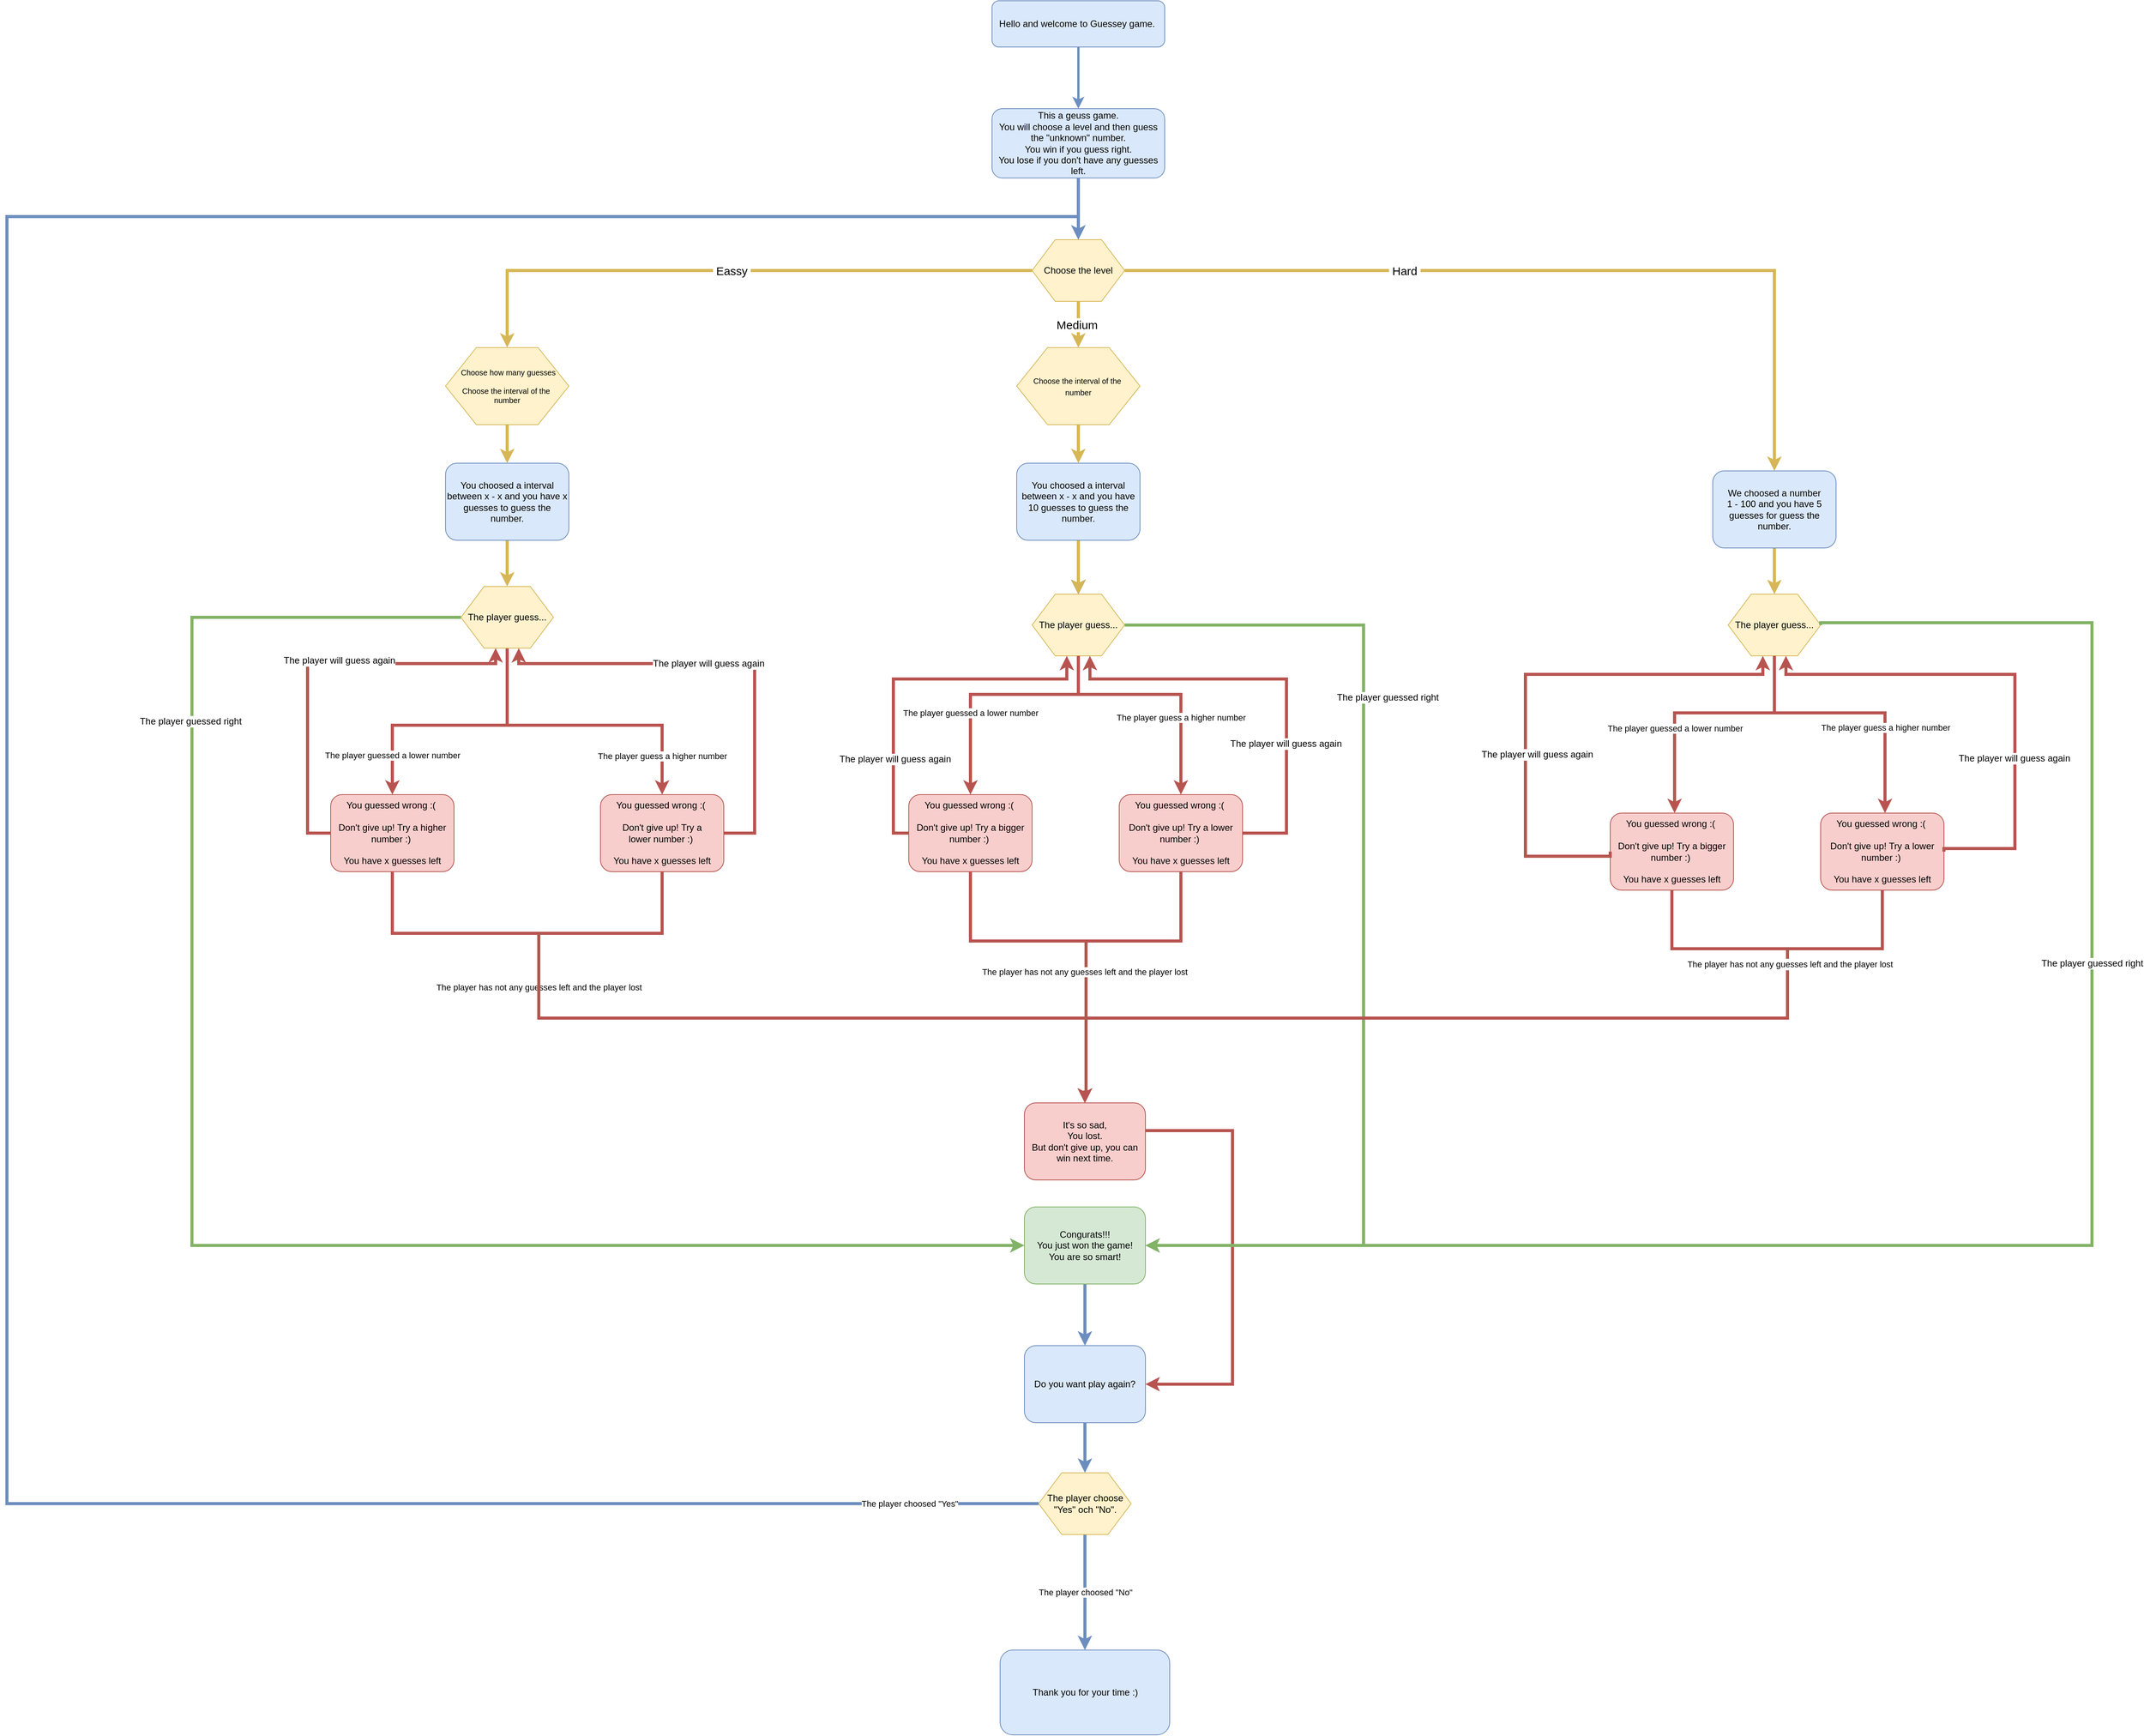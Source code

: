 <mxfile version="12.8.1" type="github">
  <diagram id="tMd9ICzVhDhLZQDkVzP8" name="Page-1">
    <mxGraphModel dx="4620" dy="1911" grid="1" gridSize="10" guides="1" tooltips="1" connect="1" arrows="1" fold="1" page="1" pageScale="1" pageWidth="583" pageHeight="827" math="0" shadow="0">
      <root>
        <mxCell id="0" />
        <mxCell id="1" parent="0" />
        <mxCell id="91jYhELarWI6QOGPaNz7-2" value="" style="edgeStyle=orthogonalEdgeStyle;rounded=0;orthogonalLoop=1;jettySize=auto;html=1;fillColor=#dae8fc;strokeColor=#6c8ebf;strokeWidth=3;" parent="1" source="4impifudvHxg1FR5p295-1" target="91jYhELarWI6QOGPaNz7-1" edge="1">
          <mxGeometry relative="1" as="geometry" />
        </mxCell>
        <mxCell id="4impifudvHxg1FR5p295-1" value="Hello and welcome to Guessey game.&amp;nbsp;" style="rounded=1;whiteSpace=wrap;html=1;fillColor=#dae8fc;strokeColor=#6c8ebf;" parent="1" vertex="1">
          <mxGeometry x="418" y="30" width="224" height="60" as="geometry" />
        </mxCell>
        <mxCell id="91jYhELarWI6QOGPaNz7-7" value="" style="edgeStyle=orthogonalEdgeStyle;rounded=0;orthogonalLoop=1;jettySize=auto;html=1;fillColor=#dae8fc;strokeColor=#6c8ebf;strokeWidth=4;" parent="1" source="91jYhELarWI6QOGPaNz7-1" target="91jYhELarWI6QOGPaNz7-5" edge="1">
          <mxGeometry relative="1" as="geometry" />
        </mxCell>
        <mxCell id="91jYhELarWI6QOGPaNz7-1" value="This a geuss game.&lt;br&gt;You will choose a level and then guess the &quot;unknown&quot; number.&lt;br&gt;You win if you guess right.&lt;br&gt;You lose if you don&#39;t have any guesses left." style="rounded=1;whiteSpace=wrap;html=1;fillColor=#dae8fc;strokeColor=#6c8ebf;" parent="1" vertex="1">
          <mxGeometry x="418" y="170" width="224" height="90" as="geometry" />
        </mxCell>
        <mxCell id="aeeU0JAFLcM3ZiU7aX7a-2" value="&lt;font style=&quot;font-size: 15px&quot;&gt;&amp;nbsp;Eassy&amp;nbsp;&lt;/font&gt;" style="edgeStyle=orthogonalEdgeStyle;rounded=0;orthogonalLoop=1;jettySize=auto;html=1;fillColor=#fff2cc;strokeColor=#d6b656;strokeWidth=4;" parent="1" source="91jYhELarWI6QOGPaNz7-5" target="aeeU0JAFLcM3ZiU7aX7a-1" edge="1">
          <mxGeometry relative="1" as="geometry" />
        </mxCell>
        <mxCell id="aeeU0JAFLcM3ZiU7aX7a-4" value="&lt;font style=&quot;font-size: 15px&quot;&gt;Medium&amp;nbsp;&lt;/font&gt;" style="edgeStyle=orthogonalEdgeStyle;rounded=0;orthogonalLoop=1;jettySize=auto;html=1;fillColor=#fff2cc;strokeColor=#d6b656;strokeWidth=4;" parent="1" source="91jYhELarWI6QOGPaNz7-5" target="aeeU0JAFLcM3ZiU7aX7a-3" edge="1">
          <mxGeometry relative="1" as="geometry" />
        </mxCell>
        <mxCell id="aeeU0JAFLcM3ZiU7aX7a-6" value="&lt;font style=&quot;font-size: 15px&quot;&gt;&amp;nbsp;Hard&amp;nbsp;&lt;/font&gt;" style="edgeStyle=orthogonalEdgeStyle;rounded=0;orthogonalLoop=1;jettySize=auto;html=1;entryX=0.5;entryY=0;entryDx=0;entryDy=0;fillColor=#fff2cc;strokeColor=#d6b656;strokeWidth=4;" parent="1" source="91jYhELarWI6QOGPaNz7-5" target="aeeU0JAFLcM3ZiU7aX7a-7" edge="1">
          <mxGeometry x="-0.343" relative="1" as="geometry">
            <mxPoint x="668.14" y="480" as="targetPoint" />
            <mxPoint as="offset" />
          </mxGeometry>
        </mxCell>
        <mxCell id="91jYhELarWI6QOGPaNz7-5" value="Choose the level" style="shape=hexagon;perimeter=hexagonPerimeter2;whiteSpace=wrap;html=1;fillColor=#fff2cc;strokeColor=#d6b656;" parent="1" vertex="1">
          <mxGeometry x="470" y="340" width="120" height="80" as="geometry" />
        </mxCell>
        <mxCell id="aeeU0JAFLcM3ZiU7aX7a-11" value="" style="edgeStyle=orthogonalEdgeStyle;rounded=0;orthogonalLoop=1;jettySize=auto;html=1;fillColor=#fff2cc;strokeColor=#d6b656;strokeWidth=4;" parent="1" source="aeeU0JAFLcM3ZiU7aX7a-3" target="aeeU0JAFLcM3ZiU7aX7a-10" edge="1">
          <mxGeometry relative="1" as="geometry" />
        </mxCell>
        <mxCell id="aeeU0JAFLcM3ZiU7aX7a-3" value="&lt;span style=&quot;font-size: 10px&quot;&gt;Choose the interval of the&amp;nbsp;&lt;/span&gt;&lt;br style=&quot;font-size: 10px&quot;&gt;&lt;span style=&quot;font-size: 10px&quot;&gt;number&lt;/span&gt;" style="shape=hexagon;perimeter=hexagonPerimeter2;whiteSpace=wrap;html=1;fillColor=#fff2cc;strokeColor=#d6b656;" parent="1" vertex="1">
          <mxGeometry x="450" y="480" width="160" height="100" as="geometry" />
        </mxCell>
        <mxCell id="aeeU0JAFLcM3ZiU7aX7a-9" value="" style="edgeStyle=orthogonalEdgeStyle;rounded=0;orthogonalLoop=1;jettySize=auto;html=1;fillColor=#fff2cc;strokeColor=#d6b656;strokeWidth=4;" parent="1" source="aeeU0JAFLcM3ZiU7aX7a-1" target="aeeU0JAFLcM3ZiU7aX7a-8" edge="1">
          <mxGeometry relative="1" as="geometry" />
        </mxCell>
        <mxCell id="aeeU0JAFLcM3ZiU7aX7a-1" value="&lt;p style=&quot;line-height: 120%&quot;&gt;&lt;/p&gt;&lt;div style=&quot;font-size: 10px&quot;&gt;&lt;font style=&quot;font-size: 10px&quot;&gt;&amp;nbsp;Choose how many guesses&lt;/font&gt;&lt;/div&gt;&lt;div style=&quot;font-size: 10px&quot;&gt;&lt;font style=&quot;font-size: 10px&quot;&gt;&lt;br&gt;&lt;/font&gt;&lt;/div&gt;&lt;div style=&quot;font-size: 10px&quot;&gt;&lt;font style=&quot;font-size: 10px&quot;&gt;Choose the interval of the&amp;nbsp;&lt;br&gt;number&lt;/font&gt;&lt;/div&gt;&lt;p&gt;&lt;/p&gt;" style="shape=hexagon;perimeter=hexagonPerimeter2;whiteSpace=wrap;html=1;fillColor=#fff2cc;strokeColor=#d6b656;" parent="1" vertex="1">
          <mxGeometry x="-291" y="480" width="160" height="100" as="geometry" />
        </mxCell>
        <mxCell id="rboigNYSe1umYh50FL72-60" style="edgeStyle=orthogonalEdgeStyle;rounded=0;orthogonalLoop=1;jettySize=auto;html=1;exitX=0.5;exitY=1;exitDx=0;exitDy=0;entryX=0.5;entryY=0;entryDx=0;entryDy=0;strokeWidth=4;fillColor=#fff2cc;strokeColor=#d6b656;" parent="1" source="aeeU0JAFLcM3ZiU7aX7a-7" target="rboigNYSe1umYh50FL72-37" edge="1">
          <mxGeometry relative="1" as="geometry" />
        </mxCell>
        <mxCell id="aeeU0JAFLcM3ZiU7aX7a-7" value="We choosed a number &lt;br&gt;1 - 100 and you have 5 guesses for guess the number." style="rounded=1;whiteSpace=wrap;html=1;fillColor=#dae8fc;strokeColor=#6c8ebf;" parent="1" vertex="1">
          <mxGeometry x="1353" y="640" width="160" height="100" as="geometry" />
        </mxCell>
        <mxCell id="aeeU0JAFLcM3ZiU7aX7a-16" value="" style="edgeStyle=orthogonalEdgeStyle;rounded=0;orthogonalLoop=1;jettySize=auto;html=1;strokeWidth=4;fillColor=#fff2cc;strokeColor=#d6b656;" parent="1" source="aeeU0JAFLcM3ZiU7aX7a-8" target="aeeU0JAFLcM3ZiU7aX7a-15" edge="1">
          <mxGeometry relative="1" as="geometry" />
        </mxCell>
        <mxCell id="aeeU0JAFLcM3ZiU7aX7a-8" value="You choosed a interval between x - x and you have x guesses to guess the number." style="rounded=1;whiteSpace=wrap;html=1;fillColor=#dae8fc;strokeColor=#6c8ebf;" parent="1" vertex="1">
          <mxGeometry x="-291" y="630" width="160" height="100" as="geometry" />
        </mxCell>
        <mxCell id="rboigNYSe1umYh50FL72-61" style="edgeStyle=orthogonalEdgeStyle;rounded=0;orthogonalLoop=1;jettySize=auto;html=1;exitX=0.5;exitY=1;exitDx=0;exitDy=0;strokeWidth=4;" parent="1" source="aeeU0JAFLcM3ZiU7aX7a-10" target="rboigNYSe1umYh50FL72-13" edge="1">
          <mxGeometry relative="1" as="geometry" />
        </mxCell>
        <mxCell id="rboigNYSe1umYh50FL72-64" value="" style="edgeStyle=orthogonalEdgeStyle;rounded=0;orthogonalLoop=1;jettySize=auto;html=1;strokeWidth=4;fillColor=#fff2cc;strokeColor=#d6b656;" parent="1" source="aeeU0JAFLcM3ZiU7aX7a-10" target="rboigNYSe1umYh50FL72-13" edge="1">
          <mxGeometry relative="1" as="geometry" />
        </mxCell>
        <mxCell id="aeeU0JAFLcM3ZiU7aX7a-10" value="You choosed a interval between x - x and you have 10 guesses to guess the number." style="rounded=1;whiteSpace=wrap;html=1;fillColor=#dae8fc;strokeColor=#6c8ebf;" parent="1" vertex="1">
          <mxGeometry x="450" y="630" width="160" height="100" as="geometry" />
        </mxCell>
        <mxCell id="pWS09eSrb2gzHep_VrF1-2" value="The player guess a higher number" style="edgeStyle=orthogonalEdgeStyle;rounded=0;orthogonalLoop=1;jettySize=auto;html=1;fillColor=#f8cecc;strokeColor=#b85450;strokeWidth=4;" parent="1" source="aeeU0JAFLcM3ZiU7aX7a-15" target="pWS09eSrb2gzHep_VrF1-1" edge="1">
          <mxGeometry x="0.744" relative="1" as="geometry">
            <mxPoint as="offset" />
            <Array as="points">
              <mxPoint x="-211" y="970" />
              <mxPoint x="-10" y="970" />
            </Array>
          </mxGeometry>
        </mxCell>
        <mxCell id="pWS09eSrb2gzHep_VrF1-8" value="" style="edgeStyle=orthogonalEdgeStyle;rounded=0;orthogonalLoop=1;jettySize=auto;html=1;entryX=0;entryY=0.5;entryDx=0;entryDy=0;exitX=0;exitY=0.5;exitDx=0;exitDy=0;fillColor=#d5e8d4;strokeColor=#82b366;strokeWidth=4;" parent="1" source="aeeU0JAFLcM3ZiU7aX7a-15" target="pWS09eSrb2gzHep_VrF1-4" edge="1">
          <mxGeometry relative="1" as="geometry">
            <mxPoint x="58.14" y="1105.0" as="targetPoint" />
            <Array as="points">
              <mxPoint x="-620" y="830" />
              <mxPoint x="-620" y="1645" />
            </Array>
            <mxPoint x="138.14" y="1105" as="sourcePoint" />
          </mxGeometry>
        </mxCell>
        <mxCell id="pWS09eSrb2gzHep_VrF1-9" value="The player guessed right" style="text;html=1;align=center;verticalAlign=middle;resizable=0;points=[];labelBackgroundColor=#ffffff;" parent="pWS09eSrb2gzHep_VrF1-8" vertex="1" connectable="0">
          <mxGeometry x="-0.569" y="-2" relative="1" as="geometry">
            <mxPoint as="offset" />
          </mxGeometry>
        </mxCell>
        <mxCell id="rboigNYSe1umYh50FL72-27" value="The player guessed a lower number" style="edgeStyle=orthogonalEdgeStyle;rounded=0;orthogonalLoop=1;jettySize=auto;html=1;exitX=0.5;exitY=1;exitDx=0;exitDy=0;entryX=0.5;entryY=0;entryDx=0;entryDy=0;fillColor=#f8cecc;strokeColor=#b85450;strokeWidth=4;" parent="1" source="aeeU0JAFLcM3ZiU7aX7a-15" target="rboigNYSe1umYh50FL72-26" edge="1">
          <mxGeometry x="0.7" relative="1" as="geometry">
            <Array as="points">
              <mxPoint x="-211" y="970" />
              <mxPoint x="-360" y="970" />
            </Array>
            <mxPoint as="offset" />
          </mxGeometry>
        </mxCell>
        <mxCell id="aeeU0JAFLcM3ZiU7aX7a-15" value="The player guess..." style="shape=hexagon;perimeter=hexagonPerimeter2;whiteSpace=wrap;html=1;fillColor=#fff2cc;strokeColor=#d6b656;" parent="1" vertex="1">
          <mxGeometry x="-271" y="790" width="120" height="80" as="geometry" />
        </mxCell>
        <mxCell id="pWS09eSrb2gzHep_VrF1-3" style="edgeStyle=orthogonalEdgeStyle;rounded=0;orthogonalLoop=1;jettySize=auto;html=1;entryX=0.625;entryY=1;entryDx=0;entryDy=0;exitX=1;exitY=0.5;exitDx=0;exitDy=0;fillColor=#f8cecc;strokeColor=#b85450;strokeWidth=4;" parent="1" source="pWS09eSrb2gzHep_VrF1-1" target="aeeU0JAFLcM3ZiU7aX7a-15" edge="1">
          <mxGeometry relative="1" as="geometry">
            <mxPoint x="328.14" y="830" as="targetPoint" />
            <Array as="points">
              <mxPoint x="110" y="1110" />
              <mxPoint x="110" y="890" />
              <mxPoint x="-196" y="890" />
            </Array>
          </mxGeometry>
        </mxCell>
        <mxCell id="pWS09eSrb2gzHep_VrF1-10" value="The player will guess again" style="text;html=1;align=center;verticalAlign=middle;resizable=0;points=[];labelBackgroundColor=#ffffff;" parent="pWS09eSrb2gzHep_VrF1-3" vertex="1" connectable="0">
          <mxGeometry x="0.082" y="-3" relative="1" as="geometry">
            <mxPoint x="-3" y="3" as="offset" />
          </mxGeometry>
        </mxCell>
        <mxCell id="rboigNYSe1umYh50FL72-6" value="The player has not any guesses left and the player lost" style="edgeStyle=orthogonalEdgeStyle;rounded=0;orthogonalLoop=1;jettySize=auto;html=1;entryX=0.5;entryY=0;entryDx=0;entryDy=0;exitX=0.5;exitY=1;exitDx=0;exitDy=0;strokeWidth=4;fillColor=#f8cecc;strokeColor=#b85450;" parent="1" source="pWS09eSrb2gzHep_VrF1-1" target="pWS09eSrb2gzHep_VrF1-11" edge="1">
          <mxGeometry x="-0.471" relative="1" as="geometry">
            <Array as="points">
              <mxPoint x="-10" y="1240" />
              <mxPoint x="-170" y="1240" />
              <mxPoint x="-170" y="1350" />
              <mxPoint x="540" y="1350" />
              <mxPoint x="540" y="1446" />
            </Array>
            <mxPoint as="offset" />
          </mxGeometry>
        </mxCell>
        <mxCell id="pWS09eSrb2gzHep_VrF1-1" value="You guessed wrong :(&amp;nbsp;&lt;br&gt;&lt;br&gt;Don&#39;t give up! Try a lower&amp;nbsp;number :)&amp;nbsp;&lt;br&gt;&lt;br&gt;You have x guesses left" style="rounded=1;whiteSpace=wrap;html=1;fillColor=#f8cecc;strokeColor=#b85450;" parent="1" vertex="1">
          <mxGeometry x="-90" y="1060" width="160" height="100" as="geometry" />
        </mxCell>
        <mxCell id="rboigNYSe1umYh50FL72-4" value="" style="edgeStyle=orthogonalEdgeStyle;rounded=0;orthogonalLoop=1;jettySize=auto;html=1;fillColor=#dae8fc;strokeColor=#6c8ebf;strokeWidth=4;" parent="1" source="pWS09eSrb2gzHep_VrF1-4" target="rboigNYSe1umYh50FL72-3" edge="1">
          <mxGeometry relative="1" as="geometry" />
        </mxCell>
        <mxCell id="pWS09eSrb2gzHep_VrF1-4" value="Congurats!!!&lt;br&gt;You just won the game!&lt;br&gt;You are so smart!" style="rounded=1;whiteSpace=wrap;html=1;fillColor=#d5e8d4;strokeColor=#82b366;" parent="1" vertex="1">
          <mxGeometry x="460" y="1595" width="157" height="100" as="geometry" />
        </mxCell>
        <mxCell id="gMWUqBxKWQdC93OmfEvJ-2" style="edgeStyle=orthogonalEdgeStyle;rounded=0;orthogonalLoop=1;jettySize=auto;html=1;exitX=0.5;exitY=1;exitDx=0;exitDy=0;entryX=0.5;entryY=0;entryDx=0;entryDy=0;strokeWidth=4;fillColor=#dae8fc;strokeColor=#6c8ebf;" edge="1" parent="1" source="rboigNYSe1umYh50FL72-3" target="gMWUqBxKWQdC93OmfEvJ-1">
          <mxGeometry relative="1" as="geometry" />
        </mxCell>
        <mxCell id="rboigNYSe1umYh50FL72-3" value="Do you want play again?" style="rounded=1;whiteSpace=wrap;html=1;fillColor=#dae8fc;strokeColor=#6c8ebf;" parent="1" vertex="1">
          <mxGeometry x="460" y="1775" width="157" height="100" as="geometry" />
        </mxCell>
        <mxCell id="pWS09eSrb2gzHep_VrF1-6" value="The player choosed &quot;Yes&quot;" style="edgeStyle=orthogonalEdgeStyle;rounded=0;orthogonalLoop=1;jettySize=auto;html=1;entryX=0.5;entryY=0;entryDx=0;entryDy=0;exitX=0;exitY=0.5;exitDx=0;exitDy=0;fillColor=#dae8fc;strokeColor=#6c8ebf;strokeWidth=4;" parent="1" source="gMWUqBxKWQdC93OmfEvJ-1" target="91jYhELarWI6QOGPaNz7-5" edge="1">
          <mxGeometry x="-0.924" relative="1" as="geometry">
            <Array as="points">
              <mxPoint x="-860" y="1980" />
              <mxPoint x="-860" y="310" />
              <mxPoint x="530" y="310" />
            </Array>
            <mxPoint x="227.64" y="1725" as="sourcePoint" />
            <mxPoint x="194.14" y="380" as="targetPoint" />
            <mxPoint x="1" as="offset" />
          </mxGeometry>
        </mxCell>
        <mxCell id="rboigNYSe1umYh50FL72-1" style="edgeStyle=orthogonalEdgeStyle;rounded=0;orthogonalLoop=1;jettySize=auto;html=1;entryX=1;entryY=0.5;entryDx=0;entryDy=0;fillColor=#f8cecc;strokeColor=#b85450;strokeWidth=4;" parent="1" source="pWS09eSrb2gzHep_VrF1-11" target="rboigNYSe1umYh50FL72-3" edge="1">
          <mxGeometry relative="1" as="geometry">
            <mxPoint x="515.111" y="1832.2" as="targetPoint" />
            <Array as="points">
              <mxPoint x="730" y="1496" />
              <mxPoint x="730" y="1825" />
            </Array>
          </mxGeometry>
        </mxCell>
        <mxCell id="pWS09eSrb2gzHep_VrF1-11" value="It&#39;s so sad,&lt;br&gt;You lost.&lt;br&gt;But don&#39;t give up, you can win next time." style="rounded=1;whiteSpace=wrap;html=1;fillColor=#f8cecc;strokeColor=#b85450;" parent="1" vertex="1">
          <mxGeometry x="460" y="1460" width="157" height="100" as="geometry" />
        </mxCell>
        <mxCell id="rboigNYSe1umYh50FL72-5" value="&amp;nbsp; &amp;nbsp; &amp;nbsp; &amp;nbsp; &amp;nbsp;" style="text;html=1;align=center;verticalAlign=middle;resizable=0;points=[];autosize=1;" parent="1" vertex="1">
          <mxGeometry x="705.14" y="994" width="50" height="20" as="geometry" />
        </mxCell>
        <mxCell id="rboigNYSe1umYh50FL72-23" value="The player guess a higher number" style="edgeStyle=orthogonalEdgeStyle;rounded=0;orthogonalLoop=1;jettySize=auto;html=1;exitX=0.5;exitY=1;exitDx=0;exitDy=0;entryX=0.5;entryY=0;entryDx=0;entryDy=0;fillColor=#f8cecc;strokeColor=#b85450;strokeWidth=4;" parent="1" source="rboigNYSe1umYh50FL72-13" target="rboigNYSe1umYh50FL72-17" edge="1">
          <mxGeometry x="0.361" relative="1" as="geometry">
            <Array as="points">
              <mxPoint x="530" y="930" />
              <mxPoint x="663" y="930" />
            </Array>
            <mxPoint as="offset" />
          </mxGeometry>
        </mxCell>
        <mxCell id="rboigNYSe1umYh50FL72-35" style="edgeStyle=orthogonalEdgeStyle;rounded=0;orthogonalLoop=1;jettySize=auto;html=1;entryX=1;entryY=0.5;entryDx=0;entryDy=0;fillColor=#d5e8d4;strokeColor=#82b366;strokeWidth=4;" parent="1" source="rboigNYSe1umYh50FL72-13" target="pWS09eSrb2gzHep_VrF1-4" edge="1">
          <mxGeometry relative="1" as="geometry">
            <Array as="points">
              <mxPoint x="900" y="840" />
              <mxPoint x="900" y="1645" />
            </Array>
          </mxGeometry>
        </mxCell>
        <mxCell id="rboigNYSe1umYh50FL72-36" value="The player guessed right" style="text;html=1;align=center;verticalAlign=middle;resizable=0;points=[];labelBackgroundColor=#ffffff;" parent="rboigNYSe1umYh50FL72-35" vertex="1" connectable="0">
          <mxGeometry x="-0.59" y="-54" relative="1" as="geometry">
            <mxPoint x="54" y="40" as="offset" />
          </mxGeometry>
        </mxCell>
        <mxCell id="rboigNYSe1umYh50FL72-13" value="The player guess..." style="shape=hexagon;perimeter=hexagonPerimeter2;whiteSpace=wrap;html=1;fillColor=#fff2cc;strokeColor=#d6b656;" parent="1" vertex="1">
          <mxGeometry x="470" y="800" width="120" height="80" as="geometry" />
        </mxCell>
        <mxCell id="rboigNYSe1umYh50FL72-14" value="The player guessed a lower number" style="edgeStyle=orthogonalEdgeStyle;rounded=0;orthogonalLoop=1;jettySize=auto;html=1;exitX=0.5;exitY=1;exitDx=0;exitDy=0;entryX=0.5;entryY=0;entryDx=0;entryDy=0;fillColor=#f8cecc;strokeColor=#b85450;strokeWidth=4;" parent="1" source="rboigNYSe1umYh50FL72-13" target="rboigNYSe1umYh50FL72-15" edge="1">
          <mxGeometry x="0.338" relative="1" as="geometry">
            <mxPoint as="offset" />
            <mxPoint x="502" y="909" as="sourcePoint" />
            <mxPoint x="501.5" y="1099" as="targetPoint" />
            <Array as="points">
              <mxPoint x="530" y="930" />
              <mxPoint x="390" y="930" />
            </Array>
          </mxGeometry>
        </mxCell>
        <mxCell id="rboigNYSe1umYh50FL72-22" style="edgeStyle=orthogonalEdgeStyle;rounded=0;orthogonalLoop=1;jettySize=auto;html=1;exitX=0.5;exitY=1;exitDx=0;exitDy=0;entryX=0.5;entryY=0;entryDx=0;entryDy=0;strokeWidth=4;fillColor=#f8cecc;strokeColor=#b85450;" parent="1" source="rboigNYSe1umYh50FL72-15" target="pWS09eSrb2gzHep_VrF1-11" edge="1">
          <mxGeometry relative="1" as="geometry">
            <Array as="points">
              <mxPoint x="390" y="1250" />
              <mxPoint x="540" y="1250" />
              <mxPoint x="540" y="1446" />
            </Array>
          </mxGeometry>
        </mxCell>
        <mxCell id="rboigNYSe1umYh50FL72-33" style="edgeStyle=orthogonalEdgeStyle;rounded=0;orthogonalLoop=1;jettySize=auto;html=1;entryX=0.375;entryY=1;entryDx=0;entryDy=0;fillColor=#f8cecc;strokeColor=#b85450;strokeWidth=4;" parent="1" source="rboigNYSe1umYh50FL72-15" target="rboigNYSe1umYh50FL72-13" edge="1">
          <mxGeometry relative="1" as="geometry">
            <Array as="points">
              <mxPoint x="290" y="1110" />
              <mxPoint x="290" y="910" />
              <mxPoint x="515" y="910" />
            </Array>
          </mxGeometry>
        </mxCell>
        <mxCell id="rboigNYSe1umYh50FL72-34" value="The player will guess again" style="text;html=1;align=center;verticalAlign=middle;resizable=0;points=[];labelBackgroundColor=#ffffff;" parent="rboigNYSe1umYh50FL72-33" vertex="1" connectable="0">
          <mxGeometry x="0.384" y="1" relative="1" as="geometry">
            <mxPoint x="-106.57" y="105" as="offset" />
          </mxGeometry>
        </mxCell>
        <mxCell id="rboigNYSe1umYh50FL72-15" value="You guessed wrong :(&amp;nbsp;&lt;br&gt;&lt;br&gt;Don&#39;t give up! Try a bigger number :)&amp;nbsp;&lt;br&gt;&lt;br&gt;You have x guesses left" style="rounded=1;whiteSpace=wrap;html=1;fillColor=#f8cecc;strokeColor=#b85450;" parent="1" vertex="1">
          <mxGeometry x="310" y="1060" width="160" height="100" as="geometry" />
        </mxCell>
        <mxCell id="rboigNYSe1umYh50FL72-16" value="The player has not any guesses left and the player lost" style="edgeStyle=orthogonalEdgeStyle;rounded=0;orthogonalLoop=1;jettySize=auto;html=1;entryX=0.5;entryY=0;entryDx=0;entryDy=0;exitX=0.5;exitY=1;exitDx=0;exitDy=0;fillColor=#f8cecc;strokeColor=#b85450;strokeWidth=4;" parent="1" source="rboigNYSe1umYh50FL72-17" target="pWS09eSrb2gzHep_VrF1-11" edge="1">
          <mxGeometry x="0.192" y="-2" relative="1" as="geometry">
            <mxPoint x="500" y="1220" as="sourcePoint" />
            <mxPoint x="450.03" y="1446" as="targetPoint" />
            <Array as="points">
              <mxPoint x="663" y="1250" />
              <mxPoint x="540" y="1250" />
              <mxPoint x="540" y="1446" />
            </Array>
            <mxPoint as="offset" />
          </mxGeometry>
        </mxCell>
        <mxCell id="rboigNYSe1umYh50FL72-31" style="edgeStyle=orthogonalEdgeStyle;rounded=0;orthogonalLoop=1;jettySize=auto;html=1;entryX=0.625;entryY=1;entryDx=0;entryDy=0;fillColor=#f8cecc;strokeColor=#b85450;strokeWidth=4;" parent="1" source="rboigNYSe1umYh50FL72-17" target="rboigNYSe1umYh50FL72-13" edge="1">
          <mxGeometry relative="1" as="geometry">
            <Array as="points">
              <mxPoint x="800" y="1110" />
              <mxPoint x="800" y="910" />
              <mxPoint x="545" y="910" />
            </Array>
          </mxGeometry>
        </mxCell>
        <mxCell id="rboigNYSe1umYh50FL72-32" value="The player will guess again" style="text;html=1;align=center;verticalAlign=middle;resizable=0;points=[];labelBackgroundColor=#ffffff;" parent="rboigNYSe1umYh50FL72-31" vertex="1" connectable="0">
          <mxGeometry x="-0.202" y="1" relative="1" as="geometry">
            <mxPoint y="43" as="offset" />
          </mxGeometry>
        </mxCell>
        <mxCell id="rboigNYSe1umYh50FL72-17" value="You guessed wrong :(&amp;nbsp;&lt;br&gt;&lt;br&gt;Don&#39;t give up! Try a lower number :)&amp;nbsp;&lt;br&gt;&lt;br&gt;You have x guesses left" style="rounded=1;whiteSpace=wrap;html=1;fillColor=#f8cecc;strokeColor=#b85450;" parent="1" vertex="1">
          <mxGeometry x="583" y="1060" width="160" height="100" as="geometry" />
        </mxCell>
        <mxCell id="rboigNYSe1umYh50FL72-28" style="edgeStyle=orthogonalEdgeStyle;rounded=0;orthogonalLoop=1;jettySize=auto;html=1;exitX=0.5;exitY=1;exitDx=0;exitDy=0;strokeWidth=4;fillColor=#f8cecc;strokeColor=#b85450;entryX=0.5;entryY=0;entryDx=0;entryDy=0;" parent="1" source="rboigNYSe1umYh50FL72-26" target="pWS09eSrb2gzHep_VrF1-11" edge="1">
          <mxGeometry relative="1" as="geometry">
            <mxPoint x="540" y="1450" as="targetPoint" />
            <Array as="points">
              <mxPoint x="-360" y="1240" />
              <mxPoint x="-170" y="1240" />
              <mxPoint x="-170" y="1350" />
              <mxPoint x="540" y="1350" />
              <mxPoint x="540" y="1446" />
            </Array>
          </mxGeometry>
        </mxCell>
        <mxCell id="rboigNYSe1umYh50FL72-29" style="edgeStyle=orthogonalEdgeStyle;rounded=0;orthogonalLoop=1;jettySize=auto;html=1;entryX=0.375;entryY=1;entryDx=0;entryDy=0;fillColor=#f8cecc;strokeColor=#b85450;strokeWidth=4;" parent="1" source="rboigNYSe1umYh50FL72-26" target="aeeU0JAFLcM3ZiU7aX7a-15" edge="1">
          <mxGeometry relative="1" as="geometry">
            <Array as="points">
              <mxPoint x="-470" y="1110" />
              <mxPoint x="-470" y="890" />
              <mxPoint x="-226" y="890" />
            </Array>
          </mxGeometry>
        </mxCell>
        <mxCell id="rboigNYSe1umYh50FL72-30" value="The player will guess again" style="text;html=1;align=center;verticalAlign=middle;resizable=0;points=[];labelBackgroundColor=#ffffff;" parent="rboigNYSe1umYh50FL72-29" vertex="1" connectable="0">
          <mxGeometry x="0.132" y="4" relative="1" as="geometry">
            <mxPoint as="offset" />
          </mxGeometry>
        </mxCell>
        <mxCell id="rboigNYSe1umYh50FL72-26" value="You guessed wrong :(&amp;nbsp;&lt;br&gt;&lt;br&gt;Don&#39;t give up! Try a higher number :)&amp;nbsp;&lt;br&gt;&lt;br&gt;You have x guesses left" style="rounded=1;whiteSpace=wrap;html=1;fillColor=#f8cecc;strokeColor=#b85450;" parent="1" vertex="1">
          <mxGeometry x="-440" y="1060" width="160" height="100" as="geometry" />
        </mxCell>
        <mxCell id="rboigNYSe1umYh50FL72-37" value="The player guess..." style="shape=hexagon;perimeter=hexagonPerimeter2;whiteSpace=wrap;html=1;fillColor=#fff2cc;strokeColor=#d6b656;" parent="1" vertex="1">
          <mxGeometry x="1373" y="800" width="120" height="80" as="geometry" />
        </mxCell>
        <mxCell id="rboigNYSe1umYh50FL72-58" style="edgeStyle=orthogonalEdgeStyle;rounded=0;orthogonalLoop=1;jettySize=auto;html=1;entryX=0.5;entryY=0;entryDx=0;entryDy=0;fillColor=#f8cecc;strokeColor=#b85450;strokeWidth=4;" parent="1" source="rboigNYSe1umYh50FL72-38" target="pWS09eSrb2gzHep_VrF1-11" edge="1">
          <mxGeometry relative="1" as="geometry">
            <mxPoint x="1090" y="1410" as="targetPoint" />
            <Array as="points">
              <mxPoint x="1573" y="1260" />
              <mxPoint x="1450" y="1260" />
              <mxPoint x="1450" y="1350" />
              <mxPoint x="540" y="1350" />
              <mxPoint x="540" y="1446" />
            </Array>
          </mxGeometry>
        </mxCell>
        <mxCell id="rboigNYSe1umYh50FL72-38" value="You guessed wrong :(&amp;nbsp;&lt;br&gt;&lt;br&gt;Don&#39;t give up! Try a lower number :)&amp;nbsp;&lt;br&gt;&lt;br&gt;You have x guesses left" style="rounded=1;whiteSpace=wrap;html=1;fillColor=#f8cecc;strokeColor=#b85450;" parent="1" vertex="1">
          <mxGeometry x="1493" y="1084" width="160" height="100" as="geometry" />
        </mxCell>
        <mxCell id="rboigNYSe1umYh50FL72-56" style="edgeStyle=orthogonalEdgeStyle;rounded=0;orthogonalLoop=1;jettySize=auto;html=1;entryX=0.5;entryY=0;entryDx=0;entryDy=0;fillColor=#f8cecc;strokeColor=#b85450;strokeWidth=4;" parent="1" source="rboigNYSe1umYh50FL72-39" target="pWS09eSrb2gzHep_VrF1-11" edge="1">
          <mxGeometry relative="1" as="geometry">
            <mxPoint x="820" y="1370" as="targetPoint" />
            <Array as="points">
              <mxPoint x="1300" y="1260" />
              <mxPoint x="1450" y="1260" />
              <mxPoint x="1450" y="1350" />
              <mxPoint x="540" y="1350" />
              <mxPoint x="540" y="1446" />
            </Array>
          </mxGeometry>
        </mxCell>
        <mxCell id="rboigNYSe1umYh50FL72-59" value="&lt;span style=&quot;font-size: 11px&quot;&gt;The player has not any guesses left and the player lost&lt;/span&gt;" style="text;html=1;align=center;verticalAlign=middle;resizable=0;points=[];labelBackgroundColor=#ffffff;" parent="rboigNYSe1umYh50FL72-56" vertex="1" connectable="0">
          <mxGeometry x="-0.633" y="3" relative="1" as="geometry">
            <mxPoint as="offset" />
          </mxGeometry>
        </mxCell>
        <mxCell id="rboigNYSe1umYh50FL72-39" value="You guessed wrong :(&amp;nbsp;&lt;br&gt;&lt;br&gt;Don&#39;t give up! Try a bigger number :)&amp;nbsp;&lt;br&gt;&lt;br&gt;You have x guesses left" style="rounded=1;whiteSpace=wrap;html=1;fillColor=#f8cecc;strokeColor=#b85450;" parent="1" vertex="1">
          <mxGeometry x="1220" y="1084" width="160" height="100" as="geometry" />
        </mxCell>
        <mxCell id="rboigNYSe1umYh50FL72-40" style="edgeStyle=orthogonalEdgeStyle;rounded=0;orthogonalLoop=1;jettySize=auto;html=1;entryX=0.625;entryY=1;entryDx=0;entryDy=0;exitX=1;exitY=0.5;exitDx=0;exitDy=0;fillColor=#f8cecc;strokeColor=#b85450;strokeWidth=4;" parent="1" source="rboigNYSe1umYh50FL72-38" target="rboigNYSe1umYh50FL72-37" edge="1">
          <mxGeometry relative="1" as="geometry">
            <mxPoint x="1688" y="1130" as="sourcePoint" />
            <mxPoint x="1490" y="900" as="targetPoint" />
            <Array as="points">
              <mxPoint x="1653" y="1130" />
              <mxPoint x="1745" y="1130" />
              <mxPoint x="1745" y="904" />
              <mxPoint x="1448" y="904" />
            </Array>
          </mxGeometry>
        </mxCell>
        <mxCell id="rboigNYSe1umYh50FL72-41" value="The player will guess again" style="text;html=1;align=center;verticalAlign=middle;resizable=0;points=[];labelBackgroundColor=#ffffff;" parent="rboigNYSe1umYh50FL72-40" vertex="1" connectable="0">
          <mxGeometry x="-0.202" y="1" relative="1" as="geometry">
            <mxPoint y="43" as="offset" />
          </mxGeometry>
        </mxCell>
        <mxCell id="rboigNYSe1umYh50FL72-42" style="edgeStyle=orthogonalEdgeStyle;rounded=0;orthogonalLoop=1;jettySize=auto;html=1;entryX=0.375;entryY=1;entryDx=0;entryDy=0;exitX=0;exitY=0.5;exitDx=0;exitDy=0;fillColor=#f8cecc;strokeColor=#b85450;strokeWidth=4;" parent="1" source="rboigNYSe1umYh50FL72-39" target="rboigNYSe1umYh50FL72-37" edge="1">
          <mxGeometry relative="1" as="geometry">
            <mxPoint x="1130" y="1140" as="sourcePoint" />
            <mxPoint x="1335" y="910" as="targetPoint" />
            <Array as="points">
              <mxPoint x="1220" y="1140" />
              <mxPoint x="1110" y="1140" />
              <mxPoint x="1110" y="904" />
              <mxPoint x="1418" y="904" />
            </Array>
          </mxGeometry>
        </mxCell>
        <mxCell id="rboigNYSe1umYh50FL72-43" value="The player will guess again" style="text;html=1;align=center;verticalAlign=middle;resizable=0;points=[];labelBackgroundColor=#ffffff;" parent="rboigNYSe1umYh50FL72-42" vertex="1" connectable="0">
          <mxGeometry x="0.384" y="1" relative="1" as="geometry">
            <mxPoint x="-106.57" y="105" as="offset" />
          </mxGeometry>
        </mxCell>
        <mxCell id="rboigNYSe1umYh50FL72-45" value="The player guess a higher number" style="edgeStyle=orthogonalEdgeStyle;rounded=0;orthogonalLoop=1;jettySize=auto;html=1;exitX=0.5;exitY=1;exitDx=0;exitDy=0;entryX=0.5;entryY=0;entryDx=0;entryDy=0;fillColor=#f8cecc;strokeColor=#b85450;strokeWidth=4;" parent="1" source="rboigNYSe1umYh50FL72-37" edge="1">
          <mxGeometry x="0.361" relative="1" as="geometry">
            <mxPoint x="1443.5" y="904" as="sourcePoint" />
            <mxPoint x="1576.5" y="1084" as="targetPoint" />
            <Array as="points">
              <mxPoint x="1433" y="954" />
              <mxPoint x="1577" y="954" />
            </Array>
            <mxPoint as="offset" />
          </mxGeometry>
        </mxCell>
        <mxCell id="rboigNYSe1umYh50FL72-46" value="The player guessed a lower number" style="edgeStyle=orthogonalEdgeStyle;rounded=0;orthogonalLoop=1;jettySize=auto;html=1;exitX=0.5;exitY=1;exitDx=0;exitDy=0;entryX=0.5;entryY=0;entryDx=0;entryDy=0;fillColor=#f8cecc;strokeColor=#b85450;strokeWidth=4;" parent="1" source="rboigNYSe1umYh50FL72-37" edge="1">
          <mxGeometry x="0.338" relative="1" as="geometry">
            <mxPoint as="offset" />
            <mxPoint x="1443.5" y="904" as="sourcePoint" />
            <mxPoint x="1303.5" y="1084" as="targetPoint" />
            <Array as="points">
              <mxPoint x="1433" y="954" />
              <mxPoint x="1304" y="954" />
            </Array>
          </mxGeometry>
        </mxCell>
        <mxCell id="rboigNYSe1umYh50FL72-47" style="edgeStyle=orthogonalEdgeStyle;rounded=0;orthogonalLoop=1;jettySize=auto;html=1;exitX=1;exitY=0.5;exitDx=0;exitDy=0;entryX=1;entryY=0.5;entryDx=0;entryDy=0;fillColor=#d5e8d4;strokeColor=#82b366;strokeWidth=4;" parent="1" source="rboigNYSe1umYh50FL72-37" target="pWS09eSrb2gzHep_VrF1-4" edge="1">
          <mxGeometry relative="1" as="geometry">
            <mxPoint x="1535.36" y="837" as="sourcePoint" />
            <mxPoint x="1100" y="1660" as="targetPoint" />
            <Array as="points">
              <mxPoint x="1493" y="837" />
              <mxPoint x="1845" y="837" />
              <mxPoint x="1845" y="1645" />
            </Array>
          </mxGeometry>
        </mxCell>
        <mxCell id="rboigNYSe1umYh50FL72-48" value="The player guessed right" style="text;html=1;align=center;verticalAlign=middle;resizable=0;points=[];labelBackgroundColor=#ffffff;" parent="rboigNYSe1umYh50FL72-47" vertex="1" connectable="0">
          <mxGeometry x="-0.59" y="-54" relative="1" as="geometry">
            <mxPoint x="54" y="306.33" as="offset" />
          </mxGeometry>
        </mxCell>
        <mxCell id="gMWUqBxKWQdC93OmfEvJ-4" value="The player choosed &quot;No&quot;" style="edgeStyle=orthogonalEdgeStyle;rounded=0;orthogonalLoop=1;jettySize=auto;html=1;strokeWidth=4;entryX=0.5;entryY=0;entryDx=0;entryDy=0;fillColor=#dae8fc;strokeColor=#6c8ebf;" edge="1" parent="1" source="gMWUqBxKWQdC93OmfEvJ-1" target="gMWUqBxKWQdC93OmfEvJ-5">
          <mxGeometry relative="1" as="geometry">
            <mxPoint x="538.5" y="2150" as="targetPoint" />
          </mxGeometry>
        </mxCell>
        <mxCell id="gMWUqBxKWQdC93OmfEvJ-1" value="The player choose &quot;Yes&quot; och &quot;No&quot;." style="shape=hexagon;perimeter=hexagonPerimeter2;whiteSpace=wrap;html=1;fillColor=#fff2cc;strokeColor=#d6b656;" vertex="1" parent="1">
          <mxGeometry x="478.5" y="1940" width="120" height="80" as="geometry" />
        </mxCell>
        <mxCell id="gMWUqBxKWQdC93OmfEvJ-5" value="Thank you for your time :)" style="rounded=1;whiteSpace=wrap;html=1;fillColor=#dae8fc;strokeColor=#6c8ebf;" vertex="1" parent="1">
          <mxGeometry x="428.5" y="2170" width="220" height="110" as="geometry" />
        </mxCell>
      </root>
    </mxGraphModel>
  </diagram>
</mxfile>
